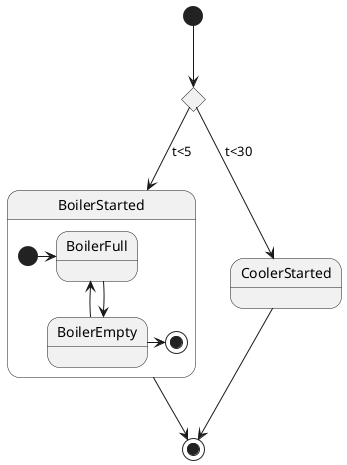 @startuml

state BoilerStarted {
    state BoilerFull
    state BoilerEmpty
    [*] -> BoilerFull
    BoilerFull <-- BoilerEmpty
    BoilerFull --> BoilerEmpty
    BoilerEmpty -> [*]

}
state CoolerStarted
state C1 <<choice>>

[*] --> C1
C1 --> BoilerStarted: t<5
C1 --> CoolerStarted: t<30

BoilerStarted --> [*]
CoolerStarted --> [*]



@enduml